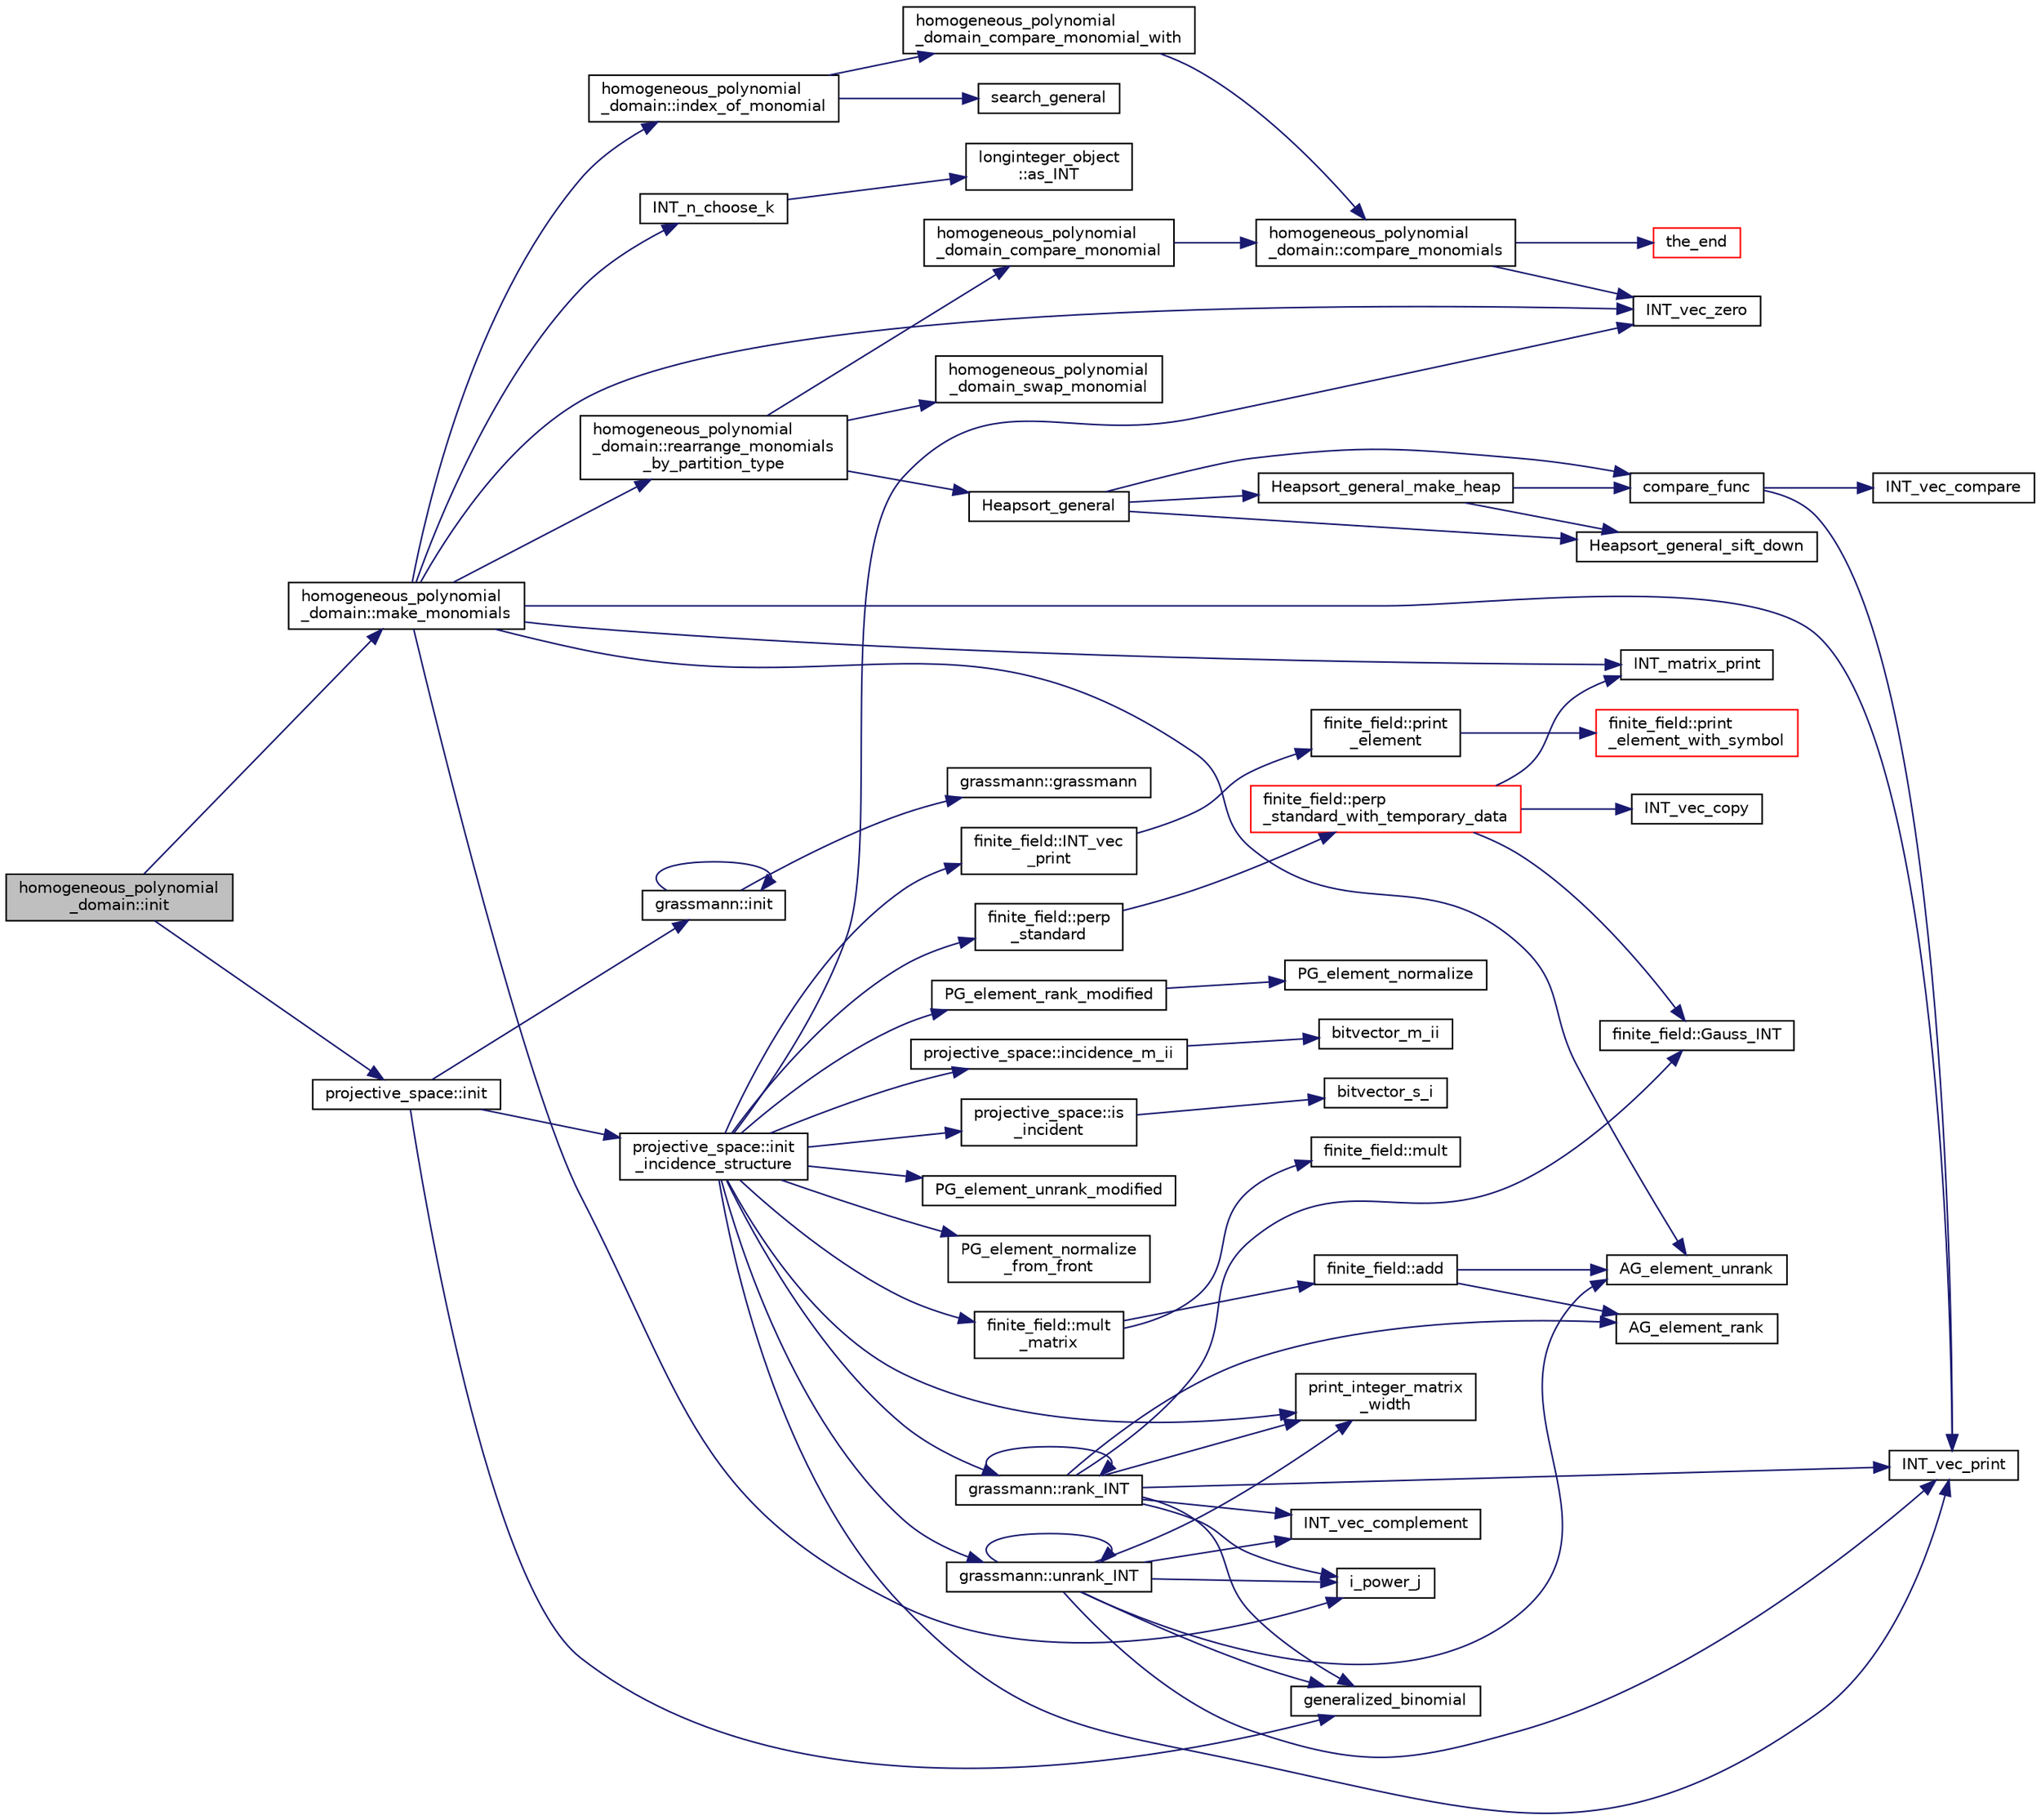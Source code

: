 digraph "homogeneous_polynomial_domain::init"
{
  edge [fontname="Helvetica",fontsize="10",labelfontname="Helvetica",labelfontsize="10"];
  node [fontname="Helvetica",fontsize="10",shape=record];
  rankdir="LR";
  Node705 [label="homogeneous_polynomial\l_domain::init",height=0.2,width=0.4,color="black", fillcolor="grey75", style="filled", fontcolor="black"];
  Node705 -> Node706 [color="midnightblue",fontsize="10",style="solid",fontname="Helvetica"];
  Node706 [label="homogeneous_polynomial\l_domain::make_monomials",height=0.2,width=0.4,color="black", fillcolor="white", style="filled",URL="$d2/da7/classhomogeneous__polynomial__domain.html#a467ad10c570859dbcf637a43993ceb57"];
  Node706 -> Node707 [color="midnightblue",fontsize="10",style="solid",fontname="Helvetica"];
  Node707 [label="INT_n_choose_k",height=0.2,width=0.4,color="black", fillcolor="white", style="filled",URL="$d2/d7c/combinatorics_8_c.html#aa74adc702e59feadb839f44c0aaec8f6"];
  Node707 -> Node708 [color="midnightblue",fontsize="10",style="solid",fontname="Helvetica"];
  Node708 [label="longinteger_object\l::as_INT",height=0.2,width=0.4,color="black", fillcolor="white", style="filled",URL="$dd/d7e/classlonginteger__object.html#afb992d4679a6741acc63c8bcba27971e"];
  Node706 -> Node709 [color="midnightblue",fontsize="10",style="solid",fontname="Helvetica"];
  Node709 [label="INT_matrix_print",height=0.2,width=0.4,color="black", fillcolor="white", style="filled",URL="$d5/db4/io__and__os_8h.html#afd4180a24bef3a2b584668a4eaf607ff"];
  Node706 -> Node710 [color="midnightblue",fontsize="10",style="solid",fontname="Helvetica"];
  Node710 [label="homogeneous_polynomial\l_domain::rearrange_monomials\l_by_partition_type",height=0.2,width=0.4,color="black", fillcolor="white", style="filled",URL="$d2/da7/classhomogeneous__polynomial__domain.html#af774250d5c1bd555c0ea55f2aaafad10"];
  Node710 -> Node711 [color="midnightblue",fontsize="10",style="solid",fontname="Helvetica"];
  Node711 [label="Heapsort_general",height=0.2,width=0.4,color="black", fillcolor="white", style="filled",URL="$d5/de2/foundations_2data__structures_2data__structures_8h.html#a7a9b4c4e2d2a08682f8c28beecc28ad0"];
  Node711 -> Node712 [color="midnightblue",fontsize="10",style="solid",fontname="Helvetica"];
  Node712 [label="Heapsort_general_make_heap",height=0.2,width=0.4,color="black", fillcolor="white", style="filled",URL="$d4/dd7/sorting_8_c.html#abc00f1346fb6a53dcc572374834f74c1"];
  Node712 -> Node713 [color="midnightblue",fontsize="10",style="solid",fontname="Helvetica"];
  Node713 [label="Heapsort_general_sift_down",height=0.2,width=0.4,color="black", fillcolor="white", style="filled",URL="$d4/dd7/sorting_8_c.html#ac889c1f2ef01fe17e267ac9268c97260"];
  Node712 -> Node714 [color="midnightblue",fontsize="10",style="solid",fontname="Helvetica"];
  Node714 [label="compare_func",height=0.2,width=0.4,color="black", fillcolor="white", style="filled",URL="$dc/d77/pentomino__5x5_8_c.html#af532ec92afffcb63cd1f1180e96642d4"];
  Node714 -> Node715 [color="midnightblue",fontsize="10",style="solid",fontname="Helvetica"];
  Node715 [label="INT_vec_compare",height=0.2,width=0.4,color="black", fillcolor="white", style="filled",URL="$d5/de2/foundations_2data__structures_2data__structures_8h.html#ac1a17fca23fb4a338aef8547a4c2fded"];
  Node714 -> Node716 [color="midnightblue",fontsize="10",style="solid",fontname="Helvetica"];
  Node716 [label="INT_vec_print",height=0.2,width=0.4,color="black", fillcolor="white", style="filled",URL="$df/dbf/sajeeb_8_c.html#a79a5901af0b47dd0d694109543c027fe"];
  Node711 -> Node714 [color="midnightblue",fontsize="10",style="solid",fontname="Helvetica"];
  Node711 -> Node713 [color="midnightblue",fontsize="10",style="solid",fontname="Helvetica"];
  Node710 -> Node717 [color="midnightblue",fontsize="10",style="solid",fontname="Helvetica"];
  Node717 [label="homogeneous_polynomial\l_domain_compare_monomial",height=0.2,width=0.4,color="black", fillcolor="white", style="filled",URL="$dd/db5/homogeneous__polynomial__domain_8_c.html#aeeedb1f60479ef2d28468b061b654113"];
  Node717 -> Node718 [color="midnightblue",fontsize="10",style="solid",fontname="Helvetica"];
  Node718 [label="homogeneous_polynomial\l_domain::compare_monomials",height=0.2,width=0.4,color="black", fillcolor="white", style="filled",URL="$d2/da7/classhomogeneous__polynomial__domain.html#a05c5959cb62502954c9cf93a85b8c019"];
  Node718 -> Node719 [color="midnightblue",fontsize="10",style="solid",fontname="Helvetica"];
  Node719 [label="INT_vec_zero",height=0.2,width=0.4,color="black", fillcolor="white", style="filled",URL="$df/dbf/sajeeb_8_c.html#aa8c9c7977203577026080f546fe4980f"];
  Node718 -> Node720 [color="midnightblue",fontsize="10",style="solid",fontname="Helvetica"];
  Node720 [label="the_end",height=0.2,width=0.4,color="red", fillcolor="white", style="filled",URL="$d9/d60/discreta_8h.html#a3ebbd3ccb665a9f78deaa7408577b60c"];
  Node710 -> Node746 [color="midnightblue",fontsize="10",style="solid",fontname="Helvetica"];
  Node746 [label="homogeneous_polynomial\l_domain_swap_monomial",height=0.2,width=0.4,color="black", fillcolor="white", style="filled",URL="$dd/db5/homogeneous__polynomial__domain_8_c.html#a00f821ce38623272d3af11a66c3b6f34"];
  Node706 -> Node716 [color="midnightblue",fontsize="10",style="solid",fontname="Helvetica"];
  Node706 -> Node747 [color="midnightblue",fontsize="10",style="solid",fontname="Helvetica"];
  Node747 [label="i_power_j",height=0.2,width=0.4,color="black", fillcolor="white", style="filled",URL="$de/dc5/algebra__and__number__theory_8h.html#a39b321523e8957d701618bb5cac542b5"];
  Node706 -> Node748 [color="midnightblue",fontsize="10",style="solid",fontname="Helvetica"];
  Node748 [label="AG_element_unrank",height=0.2,width=0.4,color="black", fillcolor="white", style="filled",URL="$d4/d67/geometry_8h.html#a4a33b86c87b2879b97cfa1327abe2885"];
  Node706 -> Node719 [color="midnightblue",fontsize="10",style="solid",fontname="Helvetica"];
  Node706 -> Node749 [color="midnightblue",fontsize="10",style="solid",fontname="Helvetica"];
  Node749 [label="homogeneous_polynomial\l_domain::index_of_monomial",height=0.2,width=0.4,color="black", fillcolor="white", style="filled",URL="$d2/da7/classhomogeneous__polynomial__domain.html#a3fad3fb2b940014fcfece1cebfbfa3ae"];
  Node749 -> Node750 [color="midnightblue",fontsize="10",style="solid",fontname="Helvetica"];
  Node750 [label="search_general",height=0.2,width=0.4,color="black", fillcolor="white", style="filled",URL="$d5/de2/foundations_2data__structures_2data__structures_8h.html#a9377e1012d2575d9cb22787cecf71eec"];
  Node749 -> Node751 [color="midnightblue",fontsize="10",style="solid",fontname="Helvetica"];
  Node751 [label="homogeneous_polynomial\l_domain_compare_monomial_with",height=0.2,width=0.4,color="black", fillcolor="white", style="filled",URL="$dd/db5/homogeneous__polynomial__domain_8_c.html#a0a0f8d40815145e0aceceabebad8d63d"];
  Node751 -> Node718 [color="midnightblue",fontsize="10",style="solid",fontname="Helvetica"];
  Node705 -> Node752 [color="midnightblue",fontsize="10",style="solid",fontname="Helvetica"];
  Node752 [label="projective_space::init",height=0.2,width=0.4,color="black", fillcolor="white", style="filled",URL="$d2/d17/classprojective__space.html#a8a1efa40df92744519365f82e4740dab"];
  Node752 -> Node753 [color="midnightblue",fontsize="10",style="solid",fontname="Helvetica"];
  Node753 [label="grassmann::init",height=0.2,width=0.4,color="black", fillcolor="white", style="filled",URL="$df/d02/classgrassmann.html#a2e8cf7b9f203254493d7c2607c17d498"];
  Node753 -> Node754 [color="midnightblue",fontsize="10",style="solid",fontname="Helvetica"];
  Node754 [label="grassmann::grassmann",height=0.2,width=0.4,color="black", fillcolor="white", style="filled",URL="$df/d02/classgrassmann.html#a252a85d3b74eb4fbd5771f4152a5f272"];
  Node753 -> Node753 [color="midnightblue",fontsize="10",style="solid",fontname="Helvetica"];
  Node752 -> Node755 [color="midnightblue",fontsize="10",style="solid",fontname="Helvetica"];
  Node755 [label="generalized_binomial",height=0.2,width=0.4,color="black", fillcolor="white", style="filled",URL="$d2/d7c/combinatorics_8_c.html#a24762dc22e45175d18ec1ec1d2556ae8"];
  Node752 -> Node756 [color="midnightblue",fontsize="10",style="solid",fontname="Helvetica"];
  Node756 [label="projective_space::init\l_incidence_structure",height=0.2,width=0.4,color="black", fillcolor="white", style="filled",URL="$d2/d17/classprojective__space.html#a1e59490325e045cc52674a3706780aed"];
  Node756 -> Node719 [color="midnightblue",fontsize="10",style="solid",fontname="Helvetica"];
  Node756 -> Node757 [color="midnightblue",fontsize="10",style="solid",fontname="Helvetica"];
  Node757 [label="PG_element_unrank_modified",height=0.2,width=0.4,color="black", fillcolor="white", style="filled",URL="$d4/d67/geometry_8h.html#a83ae9b605d496f6a90345303f6efae64"];
  Node756 -> Node716 [color="midnightblue",fontsize="10",style="solid",fontname="Helvetica"];
  Node756 -> Node758 [color="midnightblue",fontsize="10",style="solid",fontname="Helvetica"];
  Node758 [label="finite_field::INT_vec\l_print",height=0.2,width=0.4,color="black", fillcolor="white", style="filled",URL="$df/d5a/classfinite__field.html#a9c33a61dedc197e37b014b6f8dc07f06"];
  Node758 -> Node759 [color="midnightblue",fontsize="10",style="solid",fontname="Helvetica"];
  Node759 [label="finite_field::print\l_element",height=0.2,width=0.4,color="black", fillcolor="white", style="filled",URL="$df/d5a/classfinite__field.html#ab7d1f59c043d7696b8b47c92d0fedad5"];
  Node759 -> Node760 [color="midnightblue",fontsize="10",style="solid",fontname="Helvetica"];
  Node760 [label="finite_field::print\l_element_with_symbol",height=0.2,width=0.4,color="red", fillcolor="white", style="filled",URL="$df/d5a/classfinite__field.html#aa0180c961aa4a0a8934cb4dc82e38a4d"];
  Node756 -> Node762 [color="midnightblue",fontsize="10",style="solid",fontname="Helvetica"];
  Node762 [label="PG_element_normalize\l_from_front",height=0.2,width=0.4,color="black", fillcolor="white", style="filled",URL="$d4/d67/geometry_8h.html#af675caf5f9975573455c8d93cb56bf95"];
  Node756 -> Node763 [color="midnightblue",fontsize="10",style="solid",fontname="Helvetica"];
  Node763 [label="grassmann::unrank_INT",height=0.2,width=0.4,color="black", fillcolor="white", style="filled",URL="$df/d02/classgrassmann.html#a32079405b95a6da2ba1420567d762d64"];
  Node763 -> Node755 [color="midnightblue",fontsize="10",style="solid",fontname="Helvetica"];
  Node763 -> Node747 [color="midnightblue",fontsize="10",style="solid",fontname="Helvetica"];
  Node763 -> Node748 [color="midnightblue",fontsize="10",style="solid",fontname="Helvetica"];
  Node763 -> Node716 [color="midnightblue",fontsize="10",style="solid",fontname="Helvetica"];
  Node763 -> Node763 [color="midnightblue",fontsize="10",style="solid",fontname="Helvetica"];
  Node763 -> Node764 [color="midnightblue",fontsize="10",style="solid",fontname="Helvetica"];
  Node764 [label="INT_vec_complement",height=0.2,width=0.4,color="black", fillcolor="white", style="filled",URL="$d5/db4/io__and__os_8h.html#a2a0a724647575fcd3090c763985eb81a"];
  Node763 -> Node765 [color="midnightblue",fontsize="10",style="solid",fontname="Helvetica"];
  Node765 [label="print_integer_matrix\l_width",height=0.2,width=0.4,color="black", fillcolor="white", style="filled",URL="$d5/db4/io__and__os_8h.html#aa78f3e73fc2179251bd15adbcc31573f"];
  Node756 -> Node765 [color="midnightblue",fontsize="10",style="solid",fontname="Helvetica"];
  Node756 -> Node766 [color="midnightblue",fontsize="10",style="solid",fontname="Helvetica"];
  Node766 [label="grassmann::rank_INT",height=0.2,width=0.4,color="black", fillcolor="white", style="filled",URL="$df/d02/classgrassmann.html#a1fa95ce7ecebd48b04c7a0dc75491184"];
  Node766 -> Node765 [color="midnightblue",fontsize="10",style="solid",fontname="Helvetica"];
  Node766 -> Node767 [color="midnightblue",fontsize="10",style="solid",fontname="Helvetica"];
  Node767 [label="finite_field::Gauss_INT",height=0.2,width=0.4,color="black", fillcolor="white", style="filled",URL="$df/d5a/classfinite__field.html#adb676d2e80341b53751326e3a58beb11"];
  Node766 -> Node716 [color="midnightblue",fontsize="10",style="solid",fontname="Helvetica"];
  Node766 -> Node764 [color="midnightblue",fontsize="10",style="solid",fontname="Helvetica"];
  Node766 -> Node747 [color="midnightblue",fontsize="10",style="solid",fontname="Helvetica"];
  Node766 -> Node755 [color="midnightblue",fontsize="10",style="solid",fontname="Helvetica"];
  Node766 -> Node766 [color="midnightblue",fontsize="10",style="solid",fontname="Helvetica"];
  Node766 -> Node768 [color="midnightblue",fontsize="10",style="solid",fontname="Helvetica"];
  Node768 [label="AG_element_rank",height=0.2,width=0.4,color="black", fillcolor="white", style="filled",URL="$d4/d67/geometry_8h.html#ab2ac908d07dd8038fd996e26bdc75c17"];
  Node756 -> Node769 [color="midnightblue",fontsize="10",style="solid",fontname="Helvetica"];
  Node769 [label="finite_field::mult\l_matrix",height=0.2,width=0.4,color="black", fillcolor="white", style="filled",URL="$df/d5a/classfinite__field.html#a48517f15dfd7b21c37e0975855f1ada2"];
  Node769 -> Node770 [color="midnightblue",fontsize="10",style="solid",fontname="Helvetica"];
  Node770 [label="finite_field::add",height=0.2,width=0.4,color="black", fillcolor="white", style="filled",URL="$df/d5a/classfinite__field.html#a8f12328a27500f3c7be0c849ebbc9d14"];
  Node770 -> Node748 [color="midnightblue",fontsize="10",style="solid",fontname="Helvetica"];
  Node770 -> Node768 [color="midnightblue",fontsize="10",style="solid",fontname="Helvetica"];
  Node769 -> Node771 [color="midnightblue",fontsize="10",style="solid",fontname="Helvetica"];
  Node771 [label="finite_field::mult",height=0.2,width=0.4,color="black", fillcolor="white", style="filled",URL="$df/d5a/classfinite__field.html#a24fb5917aa6d4d656fd855b7f44a13b0"];
  Node756 -> Node772 [color="midnightblue",fontsize="10",style="solid",fontname="Helvetica"];
  Node772 [label="PG_element_rank_modified",height=0.2,width=0.4,color="black", fillcolor="white", style="filled",URL="$d4/d67/geometry_8h.html#a9cd1a8bf5b88a038e33862f6c2c3dd36"];
  Node772 -> Node773 [color="midnightblue",fontsize="10",style="solid",fontname="Helvetica"];
  Node773 [label="PG_element_normalize",height=0.2,width=0.4,color="black", fillcolor="white", style="filled",URL="$df/de4/projective_8_c.html#a5a4c3c1158bad6bab0d786c616bd0996"];
  Node756 -> Node774 [color="midnightblue",fontsize="10",style="solid",fontname="Helvetica"];
  Node774 [label="projective_space::incidence_m_ii",height=0.2,width=0.4,color="black", fillcolor="white", style="filled",URL="$d2/d17/classprojective__space.html#adafef534cb822f51289101e7d465ede2"];
  Node774 -> Node775 [color="midnightblue",fontsize="10",style="solid",fontname="Helvetica"];
  Node775 [label="bitvector_m_ii",height=0.2,width=0.4,color="black", fillcolor="white", style="filled",URL="$df/dbf/sajeeb_8_c.html#a31da55e2b26316d582cd322dc670b67b"];
  Node756 -> Node776 [color="midnightblue",fontsize="10",style="solid",fontname="Helvetica"];
  Node776 [label="finite_field::perp\l_standard",height=0.2,width=0.4,color="black", fillcolor="white", style="filled",URL="$df/d5a/classfinite__field.html#a2f5bc92908aea624a8d9179d2a9ba057"];
  Node776 -> Node777 [color="midnightblue",fontsize="10",style="solid",fontname="Helvetica"];
  Node777 [label="finite_field::perp\l_standard_with_temporary_data",height=0.2,width=0.4,color="red", fillcolor="white", style="filled",URL="$df/d5a/classfinite__field.html#aae3cca9b5f19ae969a9c5349d14f41c0"];
  Node777 -> Node778 [color="midnightblue",fontsize="10",style="solid",fontname="Helvetica"];
  Node778 [label="INT_vec_copy",height=0.2,width=0.4,color="black", fillcolor="white", style="filled",URL="$df/dbf/sajeeb_8_c.html#ac2d875e27e009af6ec04d17254d11075"];
  Node777 -> Node709 [color="midnightblue",fontsize="10",style="solid",fontname="Helvetica"];
  Node777 -> Node767 [color="midnightblue",fontsize="10",style="solid",fontname="Helvetica"];
  Node756 -> Node780 [color="midnightblue",fontsize="10",style="solid",fontname="Helvetica"];
  Node780 [label="projective_space::is\l_incident",height=0.2,width=0.4,color="black", fillcolor="white", style="filled",URL="$d2/d17/classprojective__space.html#a225780a9f3d266bc425b3be0cf5bc0ff"];
  Node780 -> Node781 [color="midnightblue",fontsize="10",style="solid",fontname="Helvetica"];
  Node781 [label="bitvector_s_i",height=0.2,width=0.4,color="black", fillcolor="white", style="filled",URL="$df/dbf/sajeeb_8_c.html#ac0135a3681a44df3fe7af1545676fbe2"];
}
